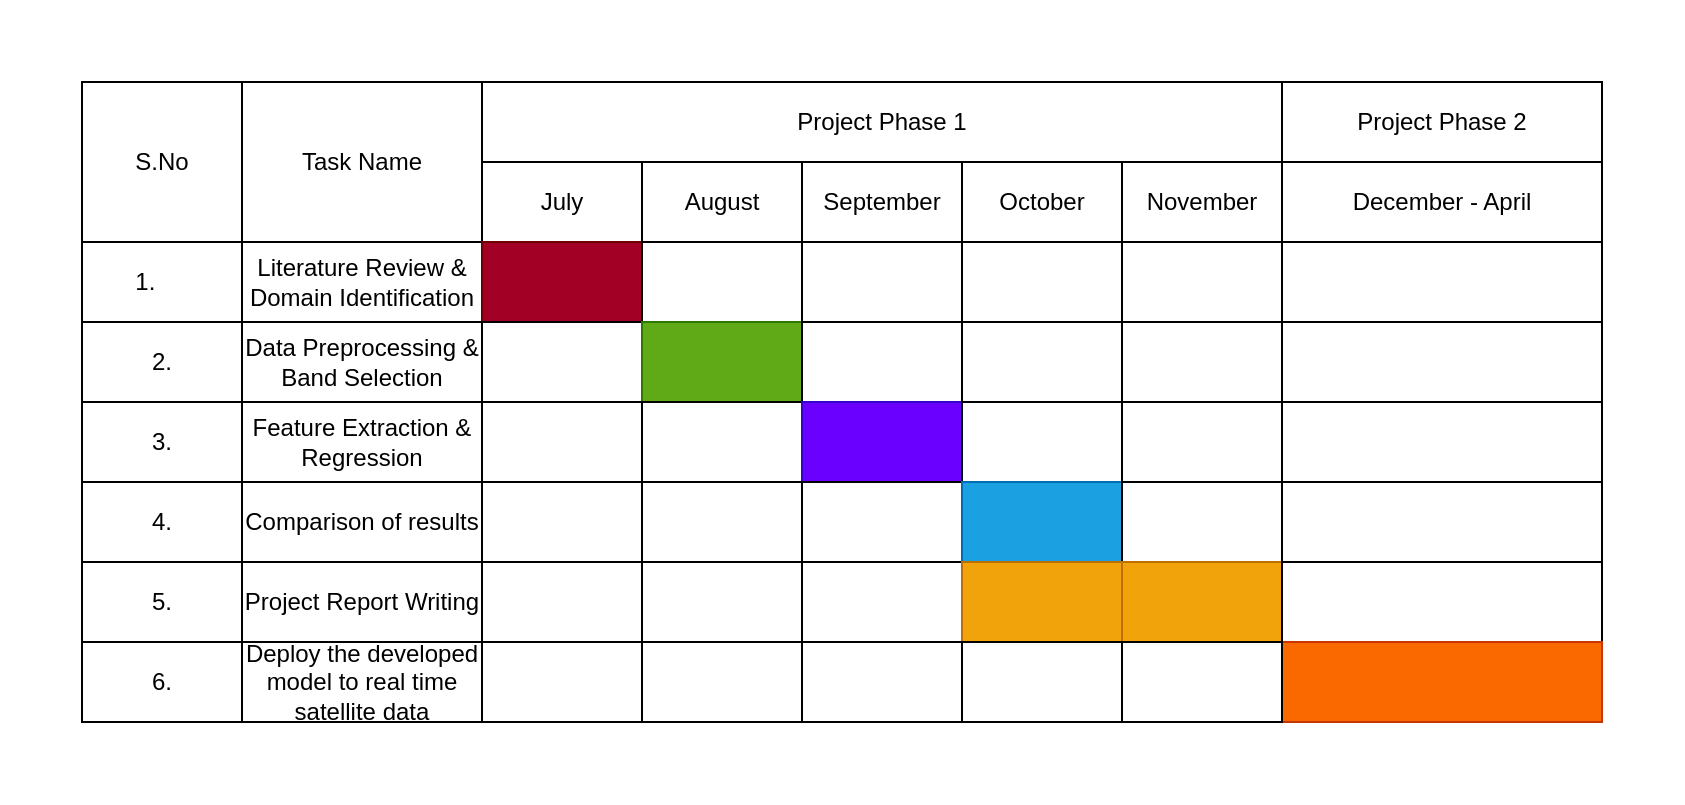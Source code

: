 <mxfile version="24.5.3" type="device">
  <diagram name="Page-1" id="X6E6KU5flD8LxkTMiiuV">
    <mxGraphModel dx="880" dy="526" grid="1" gridSize="10" guides="1" tooltips="1" connect="1" arrows="1" fold="1" page="1" pageScale="1" pageWidth="850" pageHeight="1100" math="0" shadow="0">
      <root>
        <mxCell id="0" />
        <mxCell id="1" parent="0" />
        <mxCell id="xvmhAyTS2jFQ2YZMhCxL-56" value="" style="rounded=0;whiteSpace=wrap;html=1;opacity=0;" vertex="1" parent="1">
          <mxGeometry y="160" width="840" height="400" as="geometry" />
        </mxCell>
        <mxCell id="b786dp9i7Ilkifwf2aUX-1" value="S.No" style="rounded=0;whiteSpace=wrap;html=1;" parent="1" vertex="1">
          <mxGeometry x="40" y="200" width="80" height="80" as="geometry" />
        </mxCell>
        <mxCell id="b786dp9i7Ilkifwf2aUX-2" value="Task Name" style="rounded=0;whiteSpace=wrap;html=1;" parent="1" vertex="1">
          <mxGeometry x="120" y="200" width="120" height="80" as="geometry" />
        </mxCell>
        <mxCell id="b786dp9i7Ilkifwf2aUX-5" value="Project Phase 1" style="rounded=0;whiteSpace=wrap;html=1;" parent="1" vertex="1">
          <mxGeometry x="240" y="200" width="400" height="40" as="geometry" />
        </mxCell>
        <mxCell id="xvmhAyTS2jFQ2YZMhCxL-3" value="" style="group" vertex="1" connectable="0" parent="1">
          <mxGeometry x="240" y="240" width="400" height="40" as="geometry" />
        </mxCell>
        <mxCell id="b786dp9i7Ilkifwf2aUX-6" value="July" style="rounded=0;whiteSpace=wrap;html=1;" parent="xvmhAyTS2jFQ2YZMhCxL-3" vertex="1">
          <mxGeometry width="80" height="40" as="geometry" />
        </mxCell>
        <mxCell id="b786dp9i7Ilkifwf2aUX-7" value="August" style="rounded=0;whiteSpace=wrap;html=1;" parent="xvmhAyTS2jFQ2YZMhCxL-3" vertex="1">
          <mxGeometry x="80" width="80" height="40" as="geometry" />
        </mxCell>
        <mxCell id="b786dp9i7Ilkifwf2aUX-8" value="September" style="rounded=0;whiteSpace=wrap;html=1;" parent="xvmhAyTS2jFQ2YZMhCxL-3" vertex="1">
          <mxGeometry x="160" width="80" height="40" as="geometry" />
        </mxCell>
        <mxCell id="b786dp9i7Ilkifwf2aUX-10" value="October" style="rounded=0;whiteSpace=wrap;html=1;" parent="xvmhAyTS2jFQ2YZMhCxL-3" vertex="1">
          <mxGeometry x="240.0" width="80" height="40" as="geometry" />
        </mxCell>
        <mxCell id="b786dp9i7Ilkifwf2aUX-11" value="November" style="rounded=0;whiteSpace=wrap;html=1;" parent="xvmhAyTS2jFQ2YZMhCxL-3" vertex="1">
          <mxGeometry x="320" width="80" height="40" as="geometry" />
        </mxCell>
        <mxCell id="b786dp9i7Ilkifwf2aUX-17" value="1.&lt;span style=&quot;white-space: pre;&quot;&gt;&#x9;&lt;/span&gt;" style="rounded=0;whiteSpace=wrap;html=1;" parent="1" vertex="1">
          <mxGeometry x="40" y="280" width="80" height="40" as="geometry" />
        </mxCell>
        <mxCell id="b786dp9i7Ilkifwf2aUX-18" value="Literature Review &amp;amp; Domain Identification" style="rounded=0;whiteSpace=wrap;html=1;" parent="1" vertex="1">
          <mxGeometry x="120" y="280" width="120" height="40" as="geometry" />
        </mxCell>
        <mxCell id="xvmhAyTS2jFQ2YZMhCxL-6" value="" style="group" vertex="1" connectable="0" parent="1">
          <mxGeometry x="240" y="280" width="400" height="40" as="geometry" />
        </mxCell>
        <mxCell id="b786dp9i7Ilkifwf2aUX-19" value="" style="rounded=0;whiteSpace=wrap;html=1;fillColor=#a20025;fontColor=#ffffff;strokeColor=#6F0000;" parent="xvmhAyTS2jFQ2YZMhCxL-6" vertex="1">
          <mxGeometry width="80" height="40" as="geometry" />
        </mxCell>
        <mxCell id="b786dp9i7Ilkifwf2aUX-20" value="" style="rounded=0;whiteSpace=wrap;html=1;" parent="xvmhAyTS2jFQ2YZMhCxL-6" vertex="1">
          <mxGeometry x="80" width="80" height="40" as="geometry" />
        </mxCell>
        <mxCell id="b786dp9i7Ilkifwf2aUX-21" value="" style="rounded=0;whiteSpace=wrap;html=1;" parent="xvmhAyTS2jFQ2YZMhCxL-6" vertex="1">
          <mxGeometry x="160" width="80" height="40" as="geometry" />
        </mxCell>
        <mxCell id="b786dp9i7Ilkifwf2aUX-22" value="" style="rounded=0;whiteSpace=wrap;html=1;" parent="xvmhAyTS2jFQ2YZMhCxL-6" vertex="1">
          <mxGeometry x="240" width="80" height="40" as="geometry" />
        </mxCell>
        <mxCell id="b786dp9i7Ilkifwf2aUX-23" value="" style="rounded=0;whiteSpace=wrap;html=1;" parent="xvmhAyTS2jFQ2YZMhCxL-6" vertex="1">
          <mxGeometry x="320" width="80" height="40" as="geometry" />
        </mxCell>
        <mxCell id="xvmhAyTS2jFQ2YZMhCxL-8" value="" style="group;fillColor=#60a917;fontColor=#ffffff;strokeColor=#2D7600;container=0;" vertex="1" connectable="0" parent="1">
          <mxGeometry x="40" y="320" width="600" height="40" as="geometry" />
        </mxCell>
        <mxCell id="xvmhAyTS2jFQ2YZMhCxL-18" value="" style="group;fillColor=#1ba1e2;fontColor=#ffffff;strokeColor=#006EAF;container=0;" vertex="1" connectable="0" parent="1">
          <mxGeometry x="40" y="400" width="600" height="40" as="geometry" />
        </mxCell>
        <mxCell id="b786dp9i7Ilkifwf2aUX-28" value="2." style="rounded=0;whiteSpace=wrap;html=1;" parent="1" vertex="1">
          <mxGeometry x="40" y="320" width="80" height="40" as="geometry" />
        </mxCell>
        <mxCell id="b786dp9i7Ilkifwf2aUX-29" value="Data Preprocessing &amp;amp; Band Selection" style="rounded=0;whiteSpace=wrap;html=1;" parent="1" vertex="1">
          <mxGeometry x="120" y="320" width="120" height="40" as="geometry" />
        </mxCell>
        <mxCell id="xvmhAyTS2jFQ2YZMhCxL-7" value="" style="group" vertex="1" connectable="0" parent="1">
          <mxGeometry x="240" y="320" width="400" height="40" as="geometry" />
        </mxCell>
        <mxCell id="b786dp9i7Ilkifwf2aUX-30" value="" style="rounded=0;whiteSpace=wrap;html=1;" parent="xvmhAyTS2jFQ2YZMhCxL-7" vertex="1">
          <mxGeometry width="80" height="40" as="geometry" />
        </mxCell>
        <mxCell id="b786dp9i7Ilkifwf2aUX-31" value="" style="rounded=0;whiteSpace=wrap;html=1;fillColor=#60a917;fontColor=#ffffff;strokeColor=#2D7600;" parent="xvmhAyTS2jFQ2YZMhCxL-7" vertex="1">
          <mxGeometry x="80" width="80" height="40" as="geometry" />
        </mxCell>
        <mxCell id="b786dp9i7Ilkifwf2aUX-32" value="" style="rounded=0;whiteSpace=wrap;html=1;" parent="xvmhAyTS2jFQ2YZMhCxL-7" vertex="1">
          <mxGeometry x="160" width="80" height="40" as="geometry" />
        </mxCell>
        <mxCell id="b786dp9i7Ilkifwf2aUX-33" value="" style="rounded=0;whiteSpace=wrap;html=1;" parent="xvmhAyTS2jFQ2YZMhCxL-7" vertex="1">
          <mxGeometry x="240" width="80" height="40" as="geometry" />
        </mxCell>
        <mxCell id="b786dp9i7Ilkifwf2aUX-34" value="" style="rounded=0;whiteSpace=wrap;html=1;" parent="xvmhAyTS2jFQ2YZMhCxL-7" vertex="1">
          <mxGeometry x="320" width="80" height="40" as="geometry" />
        </mxCell>
        <mxCell id="xvmhAyTS2jFQ2YZMhCxL-10" value="3." style="rounded=0;whiteSpace=wrap;html=1;" vertex="1" parent="1">
          <mxGeometry x="40" y="360" width="80" height="40" as="geometry" />
        </mxCell>
        <mxCell id="xvmhAyTS2jFQ2YZMhCxL-11" value="Feature Extraction &amp;amp; Regression" style="rounded=0;whiteSpace=wrap;html=1;" vertex="1" parent="1">
          <mxGeometry x="120" y="360" width="120" height="40" as="geometry" />
        </mxCell>
        <mxCell id="xvmhAyTS2jFQ2YZMhCxL-12" value="" style="group" vertex="1" connectable="0" parent="1">
          <mxGeometry x="240" y="360" width="400" height="40" as="geometry" />
        </mxCell>
        <mxCell id="xvmhAyTS2jFQ2YZMhCxL-13" value="" style="rounded=0;whiteSpace=wrap;html=1;" vertex="1" parent="xvmhAyTS2jFQ2YZMhCxL-12">
          <mxGeometry width="80" height="40" as="geometry" />
        </mxCell>
        <mxCell id="xvmhAyTS2jFQ2YZMhCxL-14" value="" style="rounded=0;whiteSpace=wrap;html=1;" vertex="1" parent="xvmhAyTS2jFQ2YZMhCxL-12">
          <mxGeometry x="80" width="80" height="40" as="geometry" />
        </mxCell>
        <mxCell id="xvmhAyTS2jFQ2YZMhCxL-15" value="" style="rounded=0;whiteSpace=wrap;html=1;fillColor=#6a00ff;fontColor=#ffffff;strokeColor=#3700CC;" vertex="1" parent="xvmhAyTS2jFQ2YZMhCxL-12">
          <mxGeometry x="160" width="80" height="40" as="geometry" />
        </mxCell>
        <mxCell id="xvmhAyTS2jFQ2YZMhCxL-16" value="" style="rounded=0;whiteSpace=wrap;html=1;" vertex="1" parent="xvmhAyTS2jFQ2YZMhCxL-12">
          <mxGeometry x="240" width="80" height="40" as="geometry" />
        </mxCell>
        <mxCell id="xvmhAyTS2jFQ2YZMhCxL-17" value="" style="rounded=0;whiteSpace=wrap;html=1;" vertex="1" parent="xvmhAyTS2jFQ2YZMhCxL-12">
          <mxGeometry x="320" width="80" height="40" as="geometry" />
        </mxCell>
        <mxCell id="xvmhAyTS2jFQ2YZMhCxL-19" value="4." style="rounded=0;whiteSpace=wrap;html=1;" vertex="1" parent="1">
          <mxGeometry x="40" y="400" width="80" height="40" as="geometry" />
        </mxCell>
        <mxCell id="xvmhAyTS2jFQ2YZMhCxL-20" value="Comparison of results" style="rounded=0;whiteSpace=wrap;html=1;" vertex="1" parent="1">
          <mxGeometry x="120" y="400" width="120" height="40" as="geometry" />
        </mxCell>
        <mxCell id="xvmhAyTS2jFQ2YZMhCxL-21" value="" style="group" vertex="1" connectable="0" parent="1">
          <mxGeometry x="240" y="400" width="400" height="40" as="geometry" />
        </mxCell>
        <mxCell id="xvmhAyTS2jFQ2YZMhCxL-22" value="" style="rounded=0;whiteSpace=wrap;html=1;" vertex="1" parent="xvmhAyTS2jFQ2YZMhCxL-21">
          <mxGeometry width="80" height="40" as="geometry" />
        </mxCell>
        <mxCell id="xvmhAyTS2jFQ2YZMhCxL-23" value="" style="rounded=0;whiteSpace=wrap;html=1;" vertex="1" parent="xvmhAyTS2jFQ2YZMhCxL-21">
          <mxGeometry x="80" width="80" height="40" as="geometry" />
        </mxCell>
        <mxCell id="xvmhAyTS2jFQ2YZMhCxL-24" value="" style="rounded=0;whiteSpace=wrap;html=1;" vertex="1" parent="xvmhAyTS2jFQ2YZMhCxL-21">
          <mxGeometry x="160" width="80" height="40" as="geometry" />
        </mxCell>
        <mxCell id="xvmhAyTS2jFQ2YZMhCxL-25" value="" style="rounded=0;whiteSpace=wrap;html=1;fillColor=#1ba1e2;fontColor=#ffffff;strokeColor=#006EAF;" vertex="1" parent="xvmhAyTS2jFQ2YZMhCxL-21">
          <mxGeometry x="240" width="80" height="40" as="geometry" />
        </mxCell>
        <mxCell id="xvmhAyTS2jFQ2YZMhCxL-26" value="" style="rounded=0;whiteSpace=wrap;html=1;" vertex="1" parent="xvmhAyTS2jFQ2YZMhCxL-21">
          <mxGeometry x="320" width="80" height="40" as="geometry" />
        </mxCell>
        <mxCell id="xvmhAyTS2jFQ2YZMhCxL-36" value="Project Phase 2" style="rounded=0;whiteSpace=wrap;html=1;" vertex="1" parent="1">
          <mxGeometry x="640" y="200" width="160" height="40" as="geometry" />
        </mxCell>
        <mxCell id="xvmhAyTS2jFQ2YZMhCxL-38" value="December - April" style="rounded=0;whiteSpace=wrap;html=1;" vertex="1" parent="1">
          <mxGeometry x="640" y="240" width="160" height="40" as="geometry" />
        </mxCell>
        <mxCell id="xvmhAyTS2jFQ2YZMhCxL-39" value="" style="rounded=0;whiteSpace=wrap;html=1;" vertex="1" parent="1">
          <mxGeometry x="640" y="360" width="160" height="40" as="geometry" />
        </mxCell>
        <mxCell id="xvmhAyTS2jFQ2YZMhCxL-40" value="" style="rounded=0;whiteSpace=wrap;html=1;" vertex="1" parent="1">
          <mxGeometry x="640" y="320" width="160" height="40" as="geometry" />
        </mxCell>
        <mxCell id="xvmhAyTS2jFQ2YZMhCxL-41" value="" style="rounded=0;whiteSpace=wrap;html=1;" vertex="1" parent="1">
          <mxGeometry x="640" y="280" width="160" height="40" as="geometry" />
        </mxCell>
        <mxCell id="xvmhAyTS2jFQ2YZMhCxL-42" value="" style="rounded=0;whiteSpace=wrap;html=1;" vertex="1" parent="1">
          <mxGeometry x="640" y="400" width="160" height="40" as="geometry" />
        </mxCell>
        <mxCell id="xvmhAyTS2jFQ2YZMhCxL-44" value="" style="group" vertex="1" connectable="0" parent="1">
          <mxGeometry x="40" y="440" width="760" height="40" as="geometry" />
        </mxCell>
        <mxCell id="xvmhAyTS2jFQ2YZMhCxL-28" value="5." style="rounded=0;whiteSpace=wrap;html=1;" vertex="1" parent="xvmhAyTS2jFQ2YZMhCxL-44">
          <mxGeometry width="80" height="40" as="geometry" />
        </mxCell>
        <mxCell id="xvmhAyTS2jFQ2YZMhCxL-29" value="Project Report Writing" style="rounded=0;whiteSpace=wrap;html=1;" vertex="1" parent="xvmhAyTS2jFQ2YZMhCxL-44">
          <mxGeometry x="80" width="120" height="40" as="geometry" />
        </mxCell>
        <mxCell id="xvmhAyTS2jFQ2YZMhCxL-30" value="" style="group" vertex="1" connectable="0" parent="xvmhAyTS2jFQ2YZMhCxL-44">
          <mxGeometry x="200" width="400" height="40" as="geometry" />
        </mxCell>
        <mxCell id="xvmhAyTS2jFQ2YZMhCxL-31" value="" style="rounded=0;whiteSpace=wrap;html=1;" vertex="1" parent="xvmhAyTS2jFQ2YZMhCxL-30">
          <mxGeometry width="80" height="40" as="geometry" />
        </mxCell>
        <mxCell id="xvmhAyTS2jFQ2YZMhCxL-32" value="" style="rounded=0;whiteSpace=wrap;html=1;" vertex="1" parent="xvmhAyTS2jFQ2YZMhCxL-30">
          <mxGeometry x="80" width="80" height="40" as="geometry" />
        </mxCell>
        <mxCell id="xvmhAyTS2jFQ2YZMhCxL-33" value="" style="rounded=0;whiteSpace=wrap;html=1;" vertex="1" parent="xvmhAyTS2jFQ2YZMhCxL-30">
          <mxGeometry x="160" width="80" height="40" as="geometry" />
        </mxCell>
        <mxCell id="xvmhAyTS2jFQ2YZMhCxL-34" value="" style="rounded=0;whiteSpace=wrap;html=1;fillColor=#f0a30a;fontColor=#000000;strokeColor=#BD7000;" vertex="1" parent="xvmhAyTS2jFQ2YZMhCxL-30">
          <mxGeometry x="240" width="80" height="40" as="geometry" />
        </mxCell>
        <mxCell id="xvmhAyTS2jFQ2YZMhCxL-35" value="" style="rounded=0;whiteSpace=wrap;html=1;fillColor=#f0a30a;fontColor=#000000;strokeColor=#BD7000;" vertex="1" parent="xvmhAyTS2jFQ2YZMhCxL-30">
          <mxGeometry x="320" width="80" height="40" as="geometry" />
        </mxCell>
        <mxCell id="xvmhAyTS2jFQ2YZMhCxL-43" value="" style="rounded=0;whiteSpace=wrap;html=1;" vertex="1" parent="xvmhAyTS2jFQ2YZMhCxL-44">
          <mxGeometry x="600" width="160" height="40" as="geometry" />
        </mxCell>
        <mxCell id="xvmhAyTS2jFQ2YZMhCxL-46" value="6." style="rounded=0;whiteSpace=wrap;html=1;" vertex="1" parent="1">
          <mxGeometry x="40" y="480" width="80" height="40" as="geometry" />
        </mxCell>
        <mxCell id="xvmhAyTS2jFQ2YZMhCxL-47" value="Deploy the developed model to real time satellite data" style="rounded=0;whiteSpace=wrap;html=1;" vertex="1" parent="1">
          <mxGeometry x="120" y="480" width="120" height="40" as="geometry" />
        </mxCell>
        <mxCell id="xvmhAyTS2jFQ2YZMhCxL-48" value="" style="group;fillColor=default;container=0;" vertex="1" connectable="0" parent="1">
          <mxGeometry x="240" y="480" width="400" height="40" as="geometry" />
        </mxCell>
        <mxCell id="xvmhAyTS2jFQ2YZMhCxL-54" value="" style="rounded=0;whiteSpace=wrap;html=1;fillColor=#fa6800;fontColor=#000000;strokeColor=#C73500;" vertex="1" parent="1">
          <mxGeometry x="640" y="480" width="160" height="40" as="geometry" />
        </mxCell>
        <mxCell id="xvmhAyTS2jFQ2YZMhCxL-49" value="" style="rounded=0;whiteSpace=wrap;html=1;" vertex="1" parent="1">
          <mxGeometry x="240" y="480" width="80" height="40" as="geometry" />
        </mxCell>
        <mxCell id="xvmhAyTS2jFQ2YZMhCxL-50" value="" style="rounded=0;whiteSpace=wrap;html=1;" vertex="1" parent="1">
          <mxGeometry x="320" y="480" width="80" height="40" as="geometry" />
        </mxCell>
        <mxCell id="xvmhAyTS2jFQ2YZMhCxL-51" value="" style="rounded=0;whiteSpace=wrap;html=1;" vertex="1" parent="1">
          <mxGeometry x="400" y="480" width="80" height="40" as="geometry" />
        </mxCell>
        <mxCell id="xvmhAyTS2jFQ2YZMhCxL-53" value="" style="rounded=0;whiteSpace=wrap;html=1;fillColor=none;" vertex="1" parent="1">
          <mxGeometry x="560" y="480" width="80" height="40" as="geometry" />
        </mxCell>
        <mxCell id="xvmhAyTS2jFQ2YZMhCxL-57" value="" style="rounded=0;whiteSpace=wrap;html=1;" vertex="1" parent="1">
          <mxGeometry x="480" y="480" width="80" height="40" as="geometry" />
        </mxCell>
      </root>
    </mxGraphModel>
  </diagram>
</mxfile>
